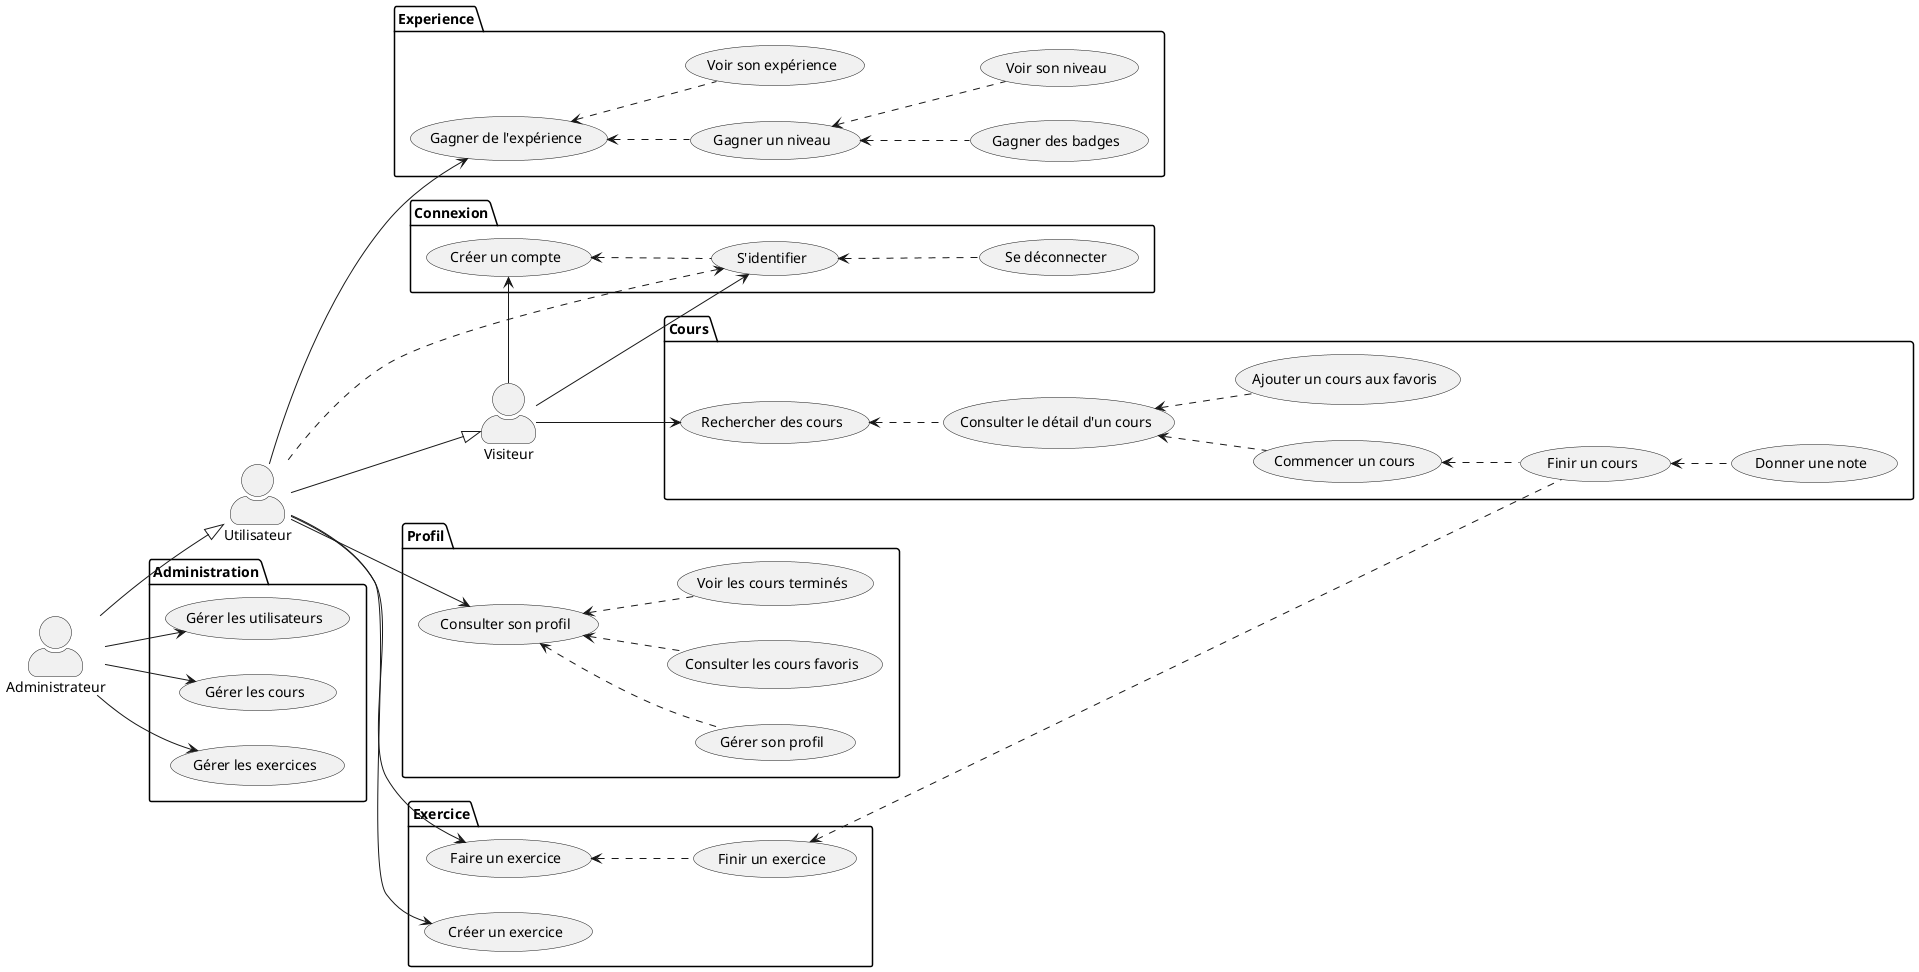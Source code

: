 @startuml

left to right direction
skinparam actorStyle awesome

:Visiteur: as Guest
:Utilisateur: as User
:Administrateur: as Admin

package Connexion {
    (S'identifier) as Signin
    (Créer un compte) as Signup
    (Se déconnecter) as Signout
}

package Profil {
    (Consulter son profil) as SeeProfile
    (Gérer son profil) as ManageProfile
    (Consulter les cours favoris) as SeeFavoriteCourses
    (Voir les cours terminés) as SeeFinishedCourses
}

package Cours {
    (Rechercher des cours) as SearchCourses
    (Consulter le détail d'un cours) as SeeCourseContent
    (Commencer un cours) as StartCourse
    (Ajouter un cours aux favoris) as AddCourseToFavorites
    (Finir un cours) as FinishCourse
    (Donner une note) as GiveRating
}

package Exercice {
    (Faire un exercice) as DoExercise
    (Créer un exercice) as CreateExercise
    (Finir un exercice) as FinishExercice
}

package Administration {
    (Gérer les utilisateurs) as ManageUsers
    (Gérer les cours) as ManageCourses
    (Gérer les exercices) as ManageExercises
}

package Experience {
    (Gagner de l'expérience) as GainExperience
    (Gagner un niveau) as GainLevel
    (Gagner des badges) as GainBadges
    (Voir son expérience) as SeeExperience
    (Voir son niveau) as SeeLevel
}


Signin <.. User
Signup <.. Signin
Signin <.. Signout

SeeProfile <.. ManageProfile
SeeProfile <.. SeeFavoriteCourses
SeeProfile <.. SeeFinishedCourses

SearchCourses <.. SeeCourseContent
SeeCourseContent <.. AddCourseToFavorites
SeeCourseContent <.. StartCourse
StartCourse <.. FinishCourse
FinishCourse <.. GiveRating

DoExercise <.. FinishExercice
FinishExercice <.. FinishCourse

GainExperience <.. GainLevel
GainLevel <.. GainBadges
GainExperience <.. SeeExperience
GainLevel <.. SeeLevel



Guest --> Signin
Guest --> Signup
Guest --> SearchCourses


User --|> Guest


User --> SeeProfile
User --> GainExperience

User --> CreateExercise
User --> DoExercise


Admin --|> User

Admin --> ManageCourses
Admin --> ManageExercises
Admin --> ManageUsers


@enduml